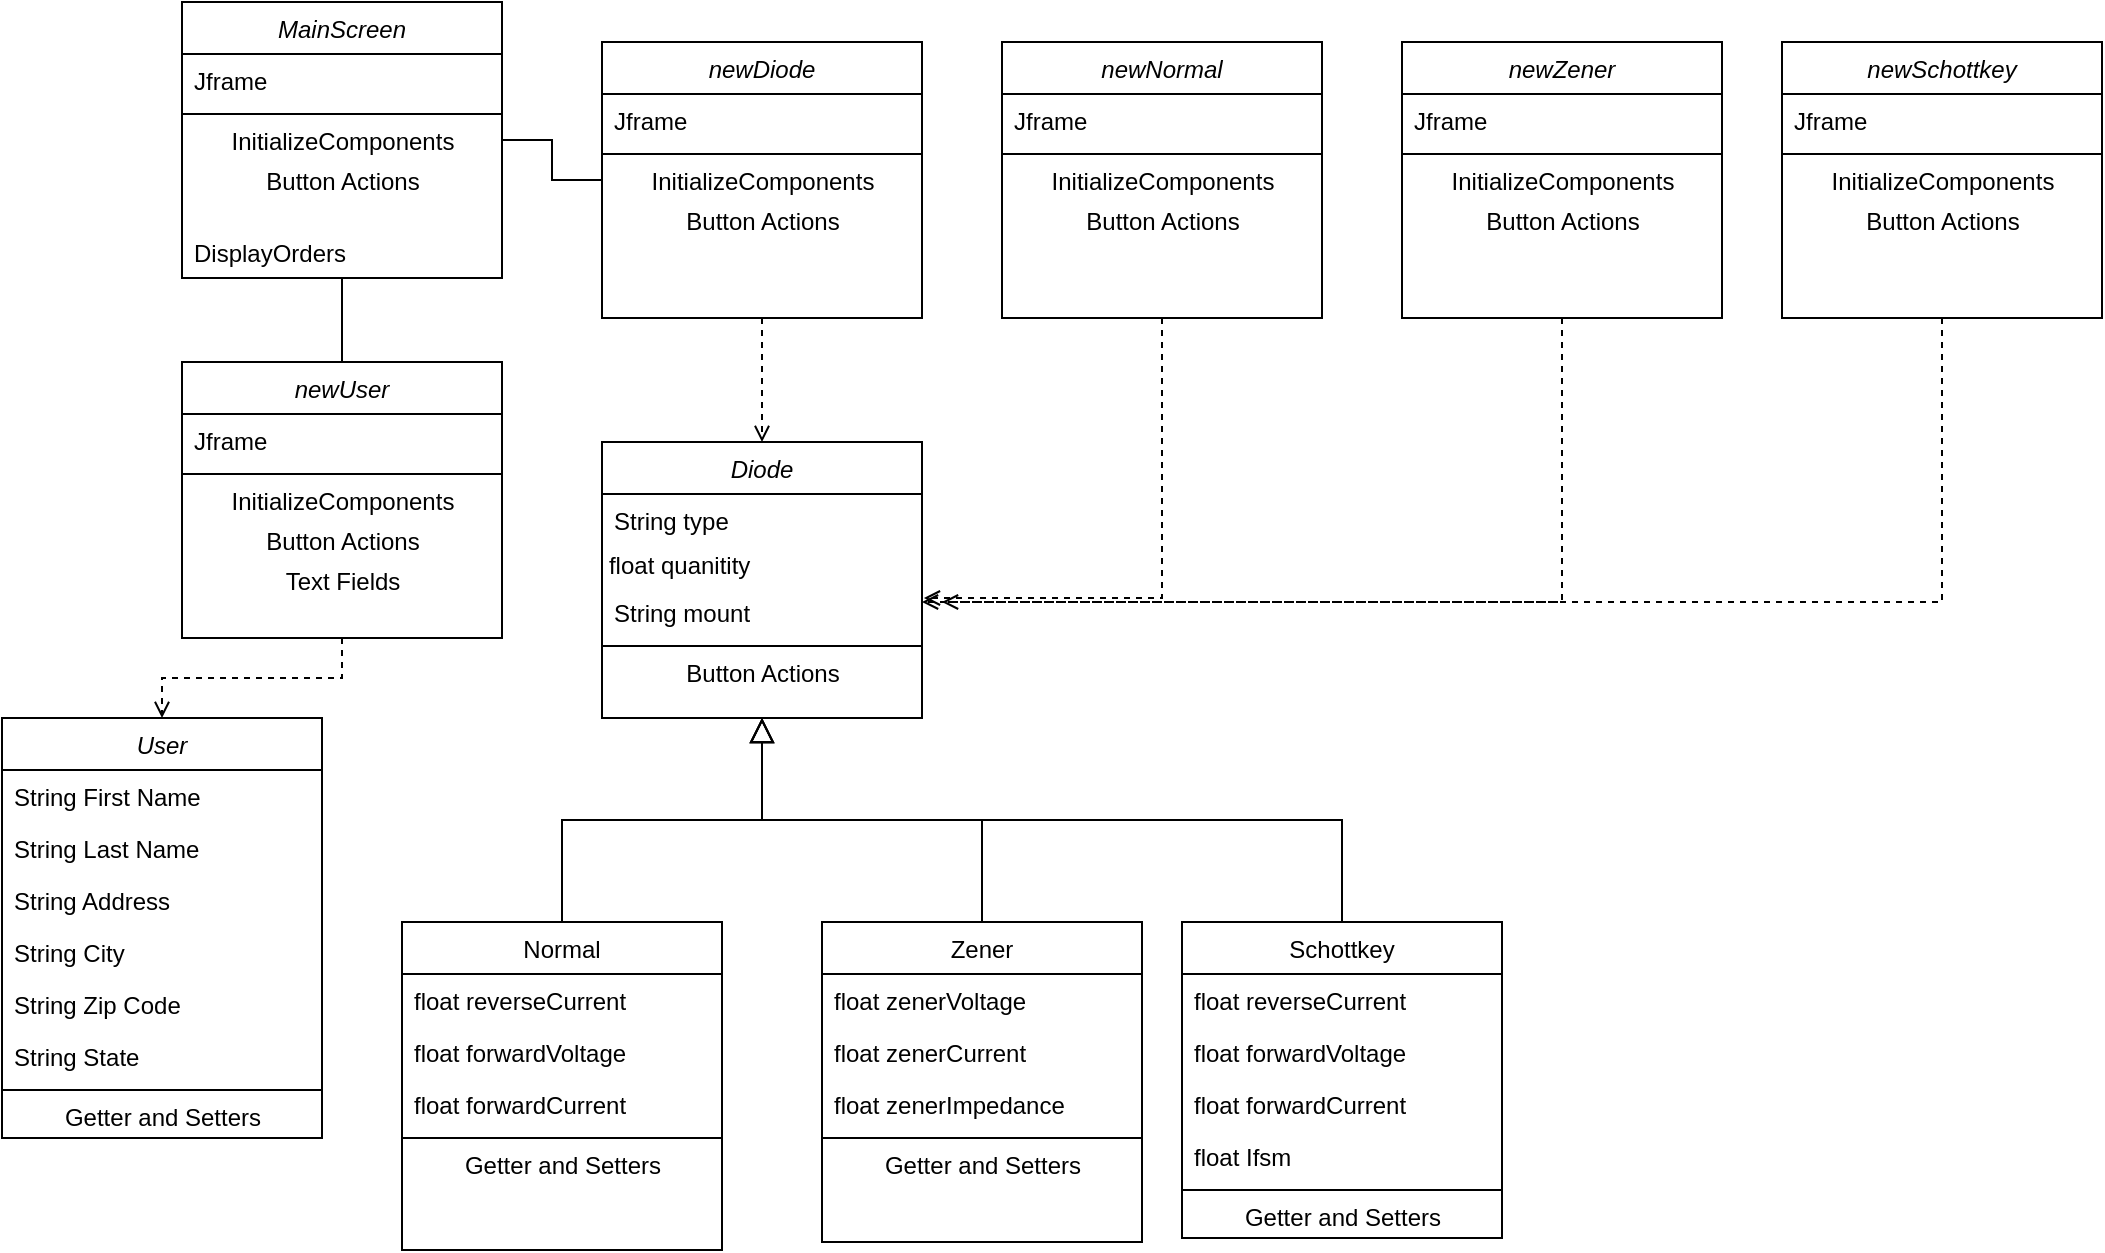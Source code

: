 <mxfile version="12.8.5" type="device"><diagram id="C5RBs43oDa-KdzZeNtuy" name="Page-1"><mxGraphModel dx="2249" dy="1932" grid="1" gridSize="10" guides="1" tooltips="1" connect="1" arrows="1" fold="1" page="1" pageScale="1" pageWidth="827" pageHeight="1169" math="0" shadow="0"><root><mxCell id="WIyWlLk6GJQsqaUBKTNV-0"/><mxCell id="WIyWlLk6GJQsqaUBKTNV-1" parent="WIyWlLk6GJQsqaUBKTNV-0"/><mxCell id="zkfFHV4jXpPFQw0GAbJ--0" value="Diode" style="swimlane;fontStyle=2;align=center;verticalAlign=top;childLayout=stackLayout;horizontal=1;startSize=26;horizontalStack=0;resizeParent=1;resizeLast=0;collapsible=1;marginBottom=0;rounded=0;shadow=0;strokeWidth=1;" parent="WIyWlLk6GJQsqaUBKTNV-1" vertex="1"><mxGeometry x="220" y="120" width="160" height="138" as="geometry"><mxRectangle x="230" y="140" width="160" height="26" as="alternateBounds"/></mxGeometry></mxCell><mxCell id="zkfFHV4jXpPFQw0GAbJ--1" value="String type&#xA;" style="text;align=left;verticalAlign=top;spacingLeft=4;spacingRight=4;overflow=hidden;rotatable=0;points=[[0,0.5],[1,0.5]];portConstraint=eastwest;" parent="zkfFHV4jXpPFQw0GAbJ--0" vertex="1"><mxGeometry y="26" width="160" height="26" as="geometry"/></mxCell><mxCell id="EDh7zrIKO2FAsVI22zIQ-14" value="float quanitity &amp;nbsp; &amp;nbsp;&amp;nbsp;&amp;nbsp;&amp;nbsp;&amp;nbsp;&amp;nbsp;&amp;nbsp;&amp;nbsp;&amp;nbsp;&amp;nbsp;&amp;nbsp;&amp;nbsp;&amp;nbsp;&amp;nbsp;&amp;nbsp;&amp;nbsp;&amp;nbsp;&amp;nbsp;&amp;nbsp;&amp;nbsp;&amp;nbsp;&amp;nbsp; " style="text;html=1;align=center;verticalAlign=middle;resizable=0;points=[];autosize=1;" parent="zkfFHV4jXpPFQw0GAbJ--0" vertex="1"><mxGeometry y="52" width="160" height="20" as="geometry"/></mxCell><mxCell id="EDh7zrIKO2FAsVI22zIQ-19" value="String mount&#xA;" style="text;align=left;verticalAlign=top;spacingLeft=4;spacingRight=4;overflow=hidden;rotatable=0;points=[[0,0.5],[1,0.5]];portConstraint=eastwest;" parent="zkfFHV4jXpPFQw0GAbJ--0" vertex="1"><mxGeometry y="72" width="160" height="26" as="geometry"/></mxCell><mxCell id="zkfFHV4jXpPFQw0GAbJ--4" value="" style="line;html=1;strokeWidth=1;align=left;verticalAlign=middle;spacingTop=-1;spacingLeft=3;spacingRight=3;rotatable=0;labelPosition=right;points=[];portConstraint=eastwest;" parent="zkfFHV4jXpPFQw0GAbJ--0" vertex="1"><mxGeometry y="98" width="160" height="8" as="geometry"/></mxCell><mxCell id="w-10SyA_5PUSXdS-D_2D-15" value="Button Actions" style="text;html=1;align=center;verticalAlign=middle;resizable=0;points=[];autosize=1;" vertex="1" parent="zkfFHV4jXpPFQw0GAbJ--0"><mxGeometry y="106" width="160" height="20" as="geometry"/></mxCell><mxCell id="zkfFHV4jXpPFQw0GAbJ--6" value="Normal" style="swimlane;fontStyle=0;align=center;verticalAlign=top;childLayout=stackLayout;horizontal=1;startSize=26;horizontalStack=0;resizeParent=1;resizeLast=0;collapsible=1;marginBottom=0;rounded=0;shadow=0;strokeWidth=1;" parent="WIyWlLk6GJQsqaUBKTNV-1" vertex="1"><mxGeometry x="120" y="360" width="160" height="164" as="geometry"><mxRectangle x="130" y="380" width="160" height="26" as="alternateBounds"/></mxGeometry></mxCell><mxCell id="zkfFHV4jXpPFQw0GAbJ--7" value="float reverseCurrent" style="text;align=left;verticalAlign=top;spacingLeft=4;spacingRight=4;overflow=hidden;rotatable=0;points=[[0,0.5],[1,0.5]];portConstraint=eastwest;" parent="zkfFHV4jXpPFQw0GAbJ--6" vertex="1"><mxGeometry y="26" width="160" height="26" as="geometry"/></mxCell><mxCell id="zkfFHV4jXpPFQw0GAbJ--8" value="float forwardVoltage" style="text;align=left;verticalAlign=top;spacingLeft=4;spacingRight=4;overflow=hidden;rotatable=0;points=[[0,0.5],[1,0.5]];portConstraint=eastwest;rounded=0;shadow=0;html=0;" parent="zkfFHV4jXpPFQw0GAbJ--6" vertex="1"><mxGeometry y="52" width="160" height="26" as="geometry"/></mxCell><mxCell id="zkfFHV4jXpPFQw0GAbJ--10" value="float forwardCurrent" style="text;align=left;verticalAlign=top;spacingLeft=4;spacingRight=4;overflow=hidden;rotatable=0;points=[[0,0.5],[1,0.5]];portConstraint=eastwest;fontStyle=0" parent="zkfFHV4jXpPFQw0GAbJ--6" vertex="1"><mxGeometry y="78" width="160" height="26" as="geometry"/></mxCell><mxCell id="zkfFHV4jXpPFQw0GAbJ--9" value="" style="line;html=1;strokeWidth=1;align=left;verticalAlign=middle;spacingTop=-1;spacingLeft=3;spacingRight=3;rotatable=0;labelPosition=right;points=[];portConstraint=eastwest;" parent="zkfFHV4jXpPFQw0GAbJ--6" vertex="1"><mxGeometry y="104" width="160" height="8" as="geometry"/></mxCell><mxCell id="w-10SyA_5PUSXdS-D_2D-17" value="Getter and Setters" style="text;html=1;align=center;verticalAlign=middle;resizable=0;points=[];autosize=1;" vertex="1" parent="zkfFHV4jXpPFQw0GAbJ--6"><mxGeometry y="112" width="160" height="20" as="geometry"/></mxCell><mxCell id="zkfFHV4jXpPFQw0GAbJ--12" value="" style="endArrow=block;endSize=10;endFill=0;shadow=0;strokeWidth=1;rounded=0;edgeStyle=elbowEdgeStyle;elbow=vertical;" parent="WIyWlLk6GJQsqaUBKTNV-1" source="zkfFHV4jXpPFQw0GAbJ--6" target="zkfFHV4jXpPFQw0GAbJ--0" edge="1"><mxGeometry width="160" relative="1" as="geometry"><mxPoint x="200" y="203" as="sourcePoint"/><mxPoint x="200" y="203" as="targetPoint"/></mxGeometry></mxCell><mxCell id="zkfFHV4jXpPFQw0GAbJ--13" value="Zener" style="swimlane;fontStyle=0;align=center;verticalAlign=top;childLayout=stackLayout;horizontal=1;startSize=26;horizontalStack=0;resizeParent=1;resizeLast=0;collapsible=1;marginBottom=0;rounded=0;shadow=0;strokeWidth=1;" parent="WIyWlLk6GJQsqaUBKTNV-1" vertex="1"><mxGeometry x="330" y="360" width="160" height="160" as="geometry"><mxRectangle x="340" y="380" width="170" height="26" as="alternateBounds"/></mxGeometry></mxCell><mxCell id="zkfFHV4jXpPFQw0GAbJ--14" value="float zenerVoltage" style="text;align=left;verticalAlign=top;spacingLeft=4;spacingRight=4;overflow=hidden;rotatable=0;points=[[0,0.5],[1,0.5]];portConstraint=eastwest;" parent="zkfFHV4jXpPFQw0GAbJ--13" vertex="1"><mxGeometry y="26" width="160" height="26" as="geometry"/></mxCell><mxCell id="EDh7zrIKO2FAsVI22zIQ-20" value="float zenerCurrent" style="text;align=left;verticalAlign=top;spacingLeft=4;spacingRight=4;overflow=hidden;rotatable=0;points=[[0,0.5],[1,0.5]];portConstraint=eastwest;" parent="zkfFHV4jXpPFQw0GAbJ--13" vertex="1"><mxGeometry y="52" width="160" height="26" as="geometry"/></mxCell><mxCell id="EDh7zrIKO2FAsVI22zIQ-21" value="float zenerImpedance" style="text;align=left;verticalAlign=top;spacingLeft=4;spacingRight=4;overflow=hidden;rotatable=0;points=[[0,0.5],[1,0.5]];portConstraint=eastwest;" parent="zkfFHV4jXpPFQw0GAbJ--13" vertex="1"><mxGeometry y="78" width="160" height="26" as="geometry"/></mxCell><mxCell id="zkfFHV4jXpPFQw0GAbJ--15" value="" style="line;html=1;strokeWidth=1;align=left;verticalAlign=middle;spacingTop=-1;spacingLeft=3;spacingRight=3;rotatable=0;labelPosition=right;points=[];portConstraint=eastwest;" parent="zkfFHV4jXpPFQw0GAbJ--13" vertex="1"><mxGeometry y="104" width="160" height="8" as="geometry"/></mxCell><mxCell id="w-10SyA_5PUSXdS-D_2D-18" value="Getter and Setters" style="text;html=1;align=center;verticalAlign=middle;resizable=0;points=[];autosize=1;" vertex="1" parent="zkfFHV4jXpPFQw0GAbJ--13"><mxGeometry y="112" width="160" height="20" as="geometry"/></mxCell><mxCell id="zkfFHV4jXpPFQw0GAbJ--16" value="" style="endArrow=block;endSize=10;endFill=0;shadow=0;strokeWidth=1;rounded=0;edgeStyle=elbowEdgeStyle;elbow=vertical;" parent="WIyWlLk6GJQsqaUBKTNV-1" source="zkfFHV4jXpPFQw0GAbJ--13" target="zkfFHV4jXpPFQw0GAbJ--0" edge="1"><mxGeometry width="160" relative="1" as="geometry"><mxPoint x="210" y="373" as="sourcePoint"/><mxPoint x="310" y="271" as="targetPoint"/><Array as="points"><mxPoint x="300" y="309"/></Array></mxGeometry></mxCell><mxCell id="EDh7zrIKO2FAsVI22zIQ-16" style="edgeStyle=orthogonalEdgeStyle;rounded=0;orthogonalLoop=1;jettySize=auto;html=1;exitX=0.5;exitY=1;exitDx=0;exitDy=0;entryX=0.5;entryY=0;entryDx=0;entryDy=0;dashed=1;endArrow=open;endFill=0;" parent="WIyWlLk6GJQsqaUBKTNV-1" source="EDh7zrIKO2FAsVI22zIQ-3" target="zkfFHV4jXpPFQw0GAbJ--0" edge="1"><mxGeometry relative="1" as="geometry"/></mxCell><mxCell id="EDh7zrIKO2FAsVI22zIQ-3" value="newDiode" style="swimlane;fontStyle=2;align=center;verticalAlign=top;childLayout=stackLayout;horizontal=1;startSize=26;horizontalStack=0;resizeParent=1;resizeLast=0;collapsible=1;marginBottom=0;rounded=0;shadow=0;strokeWidth=1;" parent="WIyWlLk6GJQsqaUBKTNV-1" vertex="1"><mxGeometry x="220" y="-80" width="160" height="138" as="geometry"><mxRectangle x="230" y="140" width="160" height="26" as="alternateBounds"/></mxGeometry></mxCell><mxCell id="EDh7zrIKO2FAsVI22zIQ-4" value="Jframe" style="text;align=left;verticalAlign=top;spacingLeft=4;spacingRight=4;overflow=hidden;rotatable=0;points=[[0,0.5],[1,0.5]];portConstraint=eastwest;" parent="EDh7zrIKO2FAsVI22zIQ-3" vertex="1"><mxGeometry y="26" width="160" height="26" as="geometry"/></mxCell><mxCell id="EDh7zrIKO2FAsVI22zIQ-5" value="" style="line;html=1;strokeWidth=1;align=left;verticalAlign=middle;spacingTop=-1;spacingLeft=3;spacingRight=3;rotatable=0;labelPosition=right;points=[];portConstraint=eastwest;" parent="EDh7zrIKO2FAsVI22zIQ-3" vertex="1"><mxGeometry y="52" width="160" height="8" as="geometry"/></mxCell><mxCell id="EDh7zrIKO2FAsVI22zIQ-6" value="InitializeComponents" style="text;html=1;align=center;verticalAlign=middle;resizable=0;points=[];autosize=1;" parent="EDh7zrIKO2FAsVI22zIQ-3" vertex="1"><mxGeometry y="60" width="160" height="20" as="geometry"/></mxCell><mxCell id="EDh7zrIKO2FAsVI22zIQ-7" value="Button Actions" style="text;html=1;align=center;verticalAlign=middle;resizable=0;points=[];autosize=1;" parent="EDh7zrIKO2FAsVI22zIQ-3" vertex="1"><mxGeometry y="80" width="160" height="20" as="geometry"/></mxCell><mxCell id="EDh7zrIKO2FAsVI22zIQ-9" value="Schottkey" style="swimlane;fontStyle=0;align=center;verticalAlign=top;childLayout=stackLayout;horizontal=1;startSize=26;horizontalStack=0;resizeParent=1;resizeLast=0;collapsible=1;marginBottom=0;rounded=0;shadow=0;strokeWidth=1;" parent="WIyWlLk6GJQsqaUBKTNV-1" vertex="1"><mxGeometry x="510" y="360" width="160" height="158" as="geometry"><mxRectangle x="340" y="380" width="170" height="26" as="alternateBounds"/></mxGeometry></mxCell><mxCell id="EDh7zrIKO2FAsVI22zIQ-10" value="float reverseCurrent" style="text;align=left;verticalAlign=top;spacingLeft=4;spacingRight=4;overflow=hidden;rotatable=0;points=[[0,0.5],[1,0.5]];portConstraint=eastwest;" parent="EDh7zrIKO2FAsVI22zIQ-9" vertex="1"><mxGeometry y="26" width="160" height="26" as="geometry"/></mxCell><mxCell id="EDh7zrIKO2FAsVI22zIQ-22" value="float forwardVoltage" style="text;align=left;verticalAlign=top;spacingLeft=4;spacingRight=4;overflow=hidden;rotatable=0;points=[[0,0.5],[1,0.5]];portConstraint=eastwest;rounded=0;shadow=0;html=0;" parent="EDh7zrIKO2FAsVI22zIQ-9" vertex="1"><mxGeometry y="52" width="160" height="26" as="geometry"/></mxCell><mxCell id="EDh7zrIKO2FAsVI22zIQ-23" value="float forwardCurrent" style="text;align=left;verticalAlign=top;spacingLeft=4;spacingRight=4;overflow=hidden;rotatable=0;points=[[0,0.5],[1,0.5]];portConstraint=eastwest;fontStyle=0" parent="EDh7zrIKO2FAsVI22zIQ-9" vertex="1"><mxGeometry y="78" width="160" height="26" as="geometry"/></mxCell><mxCell id="EDh7zrIKO2FAsVI22zIQ-24" value="float Ifsm " style="text;align=left;verticalAlign=top;spacingLeft=4;spacingRight=4;overflow=hidden;rotatable=0;points=[[0,0.5],[1,0.5]];portConstraint=eastwest;" parent="EDh7zrIKO2FAsVI22zIQ-9" vertex="1"><mxGeometry y="104" width="160" height="26" as="geometry"/></mxCell><mxCell id="EDh7zrIKO2FAsVI22zIQ-11" value="" style="line;html=1;strokeWidth=1;align=left;verticalAlign=middle;spacingTop=-1;spacingLeft=3;spacingRight=3;rotatable=0;labelPosition=right;points=[];portConstraint=eastwest;" parent="EDh7zrIKO2FAsVI22zIQ-9" vertex="1"><mxGeometry y="130" width="160" height="8" as="geometry"/></mxCell><mxCell id="w-10SyA_5PUSXdS-D_2D-19" value="Getter and Setters" style="text;html=1;align=center;verticalAlign=middle;resizable=0;points=[];autosize=1;" vertex="1" parent="EDh7zrIKO2FAsVI22zIQ-9"><mxGeometry y="138" width="160" height="20" as="geometry"/></mxCell><mxCell id="EDh7zrIKO2FAsVI22zIQ-13" value="" style="endArrow=block;endSize=10;endFill=0;shadow=0;strokeWidth=1;rounded=0;edgeStyle=elbowEdgeStyle;elbow=vertical;" parent="WIyWlLk6GJQsqaUBKTNV-1" edge="1"><mxGeometry width="160" relative="1" as="geometry"><mxPoint x="590" y="360" as="sourcePoint"/><mxPoint x="300" y="258" as="targetPoint"/><Array as="points"><mxPoint x="480" y="309"/></Array></mxGeometry></mxCell><mxCell id="EDh7zrIKO2FAsVI22zIQ-31" style="edgeStyle=orthogonalEdgeStyle;rounded=0;orthogonalLoop=1;jettySize=auto;html=1;entryX=0;entryY=0.45;entryDx=0;entryDy=0;entryPerimeter=0;endArrow=none;endFill=0;" parent="WIyWlLk6GJQsqaUBKTNV-1" source="EDh7zrIKO2FAsVI22zIQ-25" target="EDh7zrIKO2FAsVI22zIQ-6" edge="1"><mxGeometry relative="1" as="geometry"/></mxCell><mxCell id="EDh7zrIKO2FAsVI22zIQ-32" value="DisplayOrders" style="text;align=left;verticalAlign=top;spacingLeft=4;spacingRight=4;overflow=hidden;rotatable=0;points=[[0,0.5],[1,0.5]];portConstraint=eastwest;" parent="WIyWlLk6GJQsqaUBKTNV-1" vertex="1"><mxGeometry x="10" y="12" width="160" height="26" as="geometry"/></mxCell><mxCell id="EDh7zrIKO2FAsVI22zIQ-48" style="edgeStyle=orthogonalEdgeStyle;rounded=0;orthogonalLoop=1;jettySize=auto;html=1;entryX=1.006;entryY=0.231;entryDx=0;entryDy=0;entryPerimeter=0;endArrow=open;endFill=0;dashed=1;" parent="WIyWlLk6GJQsqaUBKTNV-1" source="EDh7zrIKO2FAsVI22zIQ-33" target="EDh7zrIKO2FAsVI22zIQ-19" edge="1"><mxGeometry relative="1" as="geometry"/></mxCell><mxCell id="EDh7zrIKO2FAsVI22zIQ-33" value="newNormal" style="swimlane;fontStyle=2;align=center;verticalAlign=top;childLayout=stackLayout;horizontal=1;startSize=26;horizontalStack=0;resizeParent=1;resizeLast=0;collapsible=1;marginBottom=0;rounded=0;shadow=0;strokeWidth=1;" parent="WIyWlLk6GJQsqaUBKTNV-1" vertex="1"><mxGeometry x="420" y="-80" width="160" height="138" as="geometry"><mxRectangle x="230" y="140" width="160" height="26" as="alternateBounds"/></mxGeometry></mxCell><mxCell id="EDh7zrIKO2FAsVI22zIQ-34" value="Jframe" style="text;align=left;verticalAlign=top;spacingLeft=4;spacingRight=4;overflow=hidden;rotatable=0;points=[[0,0.5],[1,0.5]];portConstraint=eastwest;" parent="EDh7zrIKO2FAsVI22zIQ-33" vertex="1"><mxGeometry y="26" width="160" height="26" as="geometry"/></mxCell><mxCell id="EDh7zrIKO2FAsVI22zIQ-35" value="" style="line;html=1;strokeWidth=1;align=left;verticalAlign=middle;spacingTop=-1;spacingLeft=3;spacingRight=3;rotatable=0;labelPosition=right;points=[];portConstraint=eastwest;" parent="EDh7zrIKO2FAsVI22zIQ-33" vertex="1"><mxGeometry y="52" width="160" height="8" as="geometry"/></mxCell><mxCell id="EDh7zrIKO2FAsVI22zIQ-36" value="InitializeComponents" style="text;html=1;align=center;verticalAlign=middle;resizable=0;points=[];autosize=1;" parent="EDh7zrIKO2FAsVI22zIQ-33" vertex="1"><mxGeometry y="60" width="160" height="20" as="geometry"/></mxCell><mxCell id="EDh7zrIKO2FAsVI22zIQ-37" value="Button Actions" style="text;html=1;align=center;verticalAlign=middle;resizable=0;points=[];autosize=1;" parent="EDh7zrIKO2FAsVI22zIQ-33" vertex="1"><mxGeometry y="80" width="160" height="20" as="geometry"/></mxCell><mxCell id="EDh7zrIKO2FAsVI22zIQ-50" style="edgeStyle=orthogonalEdgeStyle;rounded=0;orthogonalLoop=1;jettySize=auto;html=1;dashed=1;endArrow=open;endFill=0;" parent="WIyWlLk6GJQsqaUBKTNV-1" source="EDh7zrIKO2FAsVI22zIQ-38" edge="1"><mxGeometry relative="1" as="geometry"><mxPoint x="380" y="200" as="targetPoint"/><Array as="points"><mxPoint x="700" y="200"/></Array></mxGeometry></mxCell><mxCell id="EDh7zrIKO2FAsVI22zIQ-38" value="newZener" style="swimlane;fontStyle=2;align=center;verticalAlign=top;childLayout=stackLayout;horizontal=1;startSize=26;horizontalStack=0;resizeParent=1;resizeLast=0;collapsible=1;marginBottom=0;rounded=0;shadow=0;strokeWidth=1;" parent="WIyWlLk6GJQsqaUBKTNV-1" vertex="1"><mxGeometry x="620" y="-80" width="160" height="138" as="geometry"><mxRectangle x="230" y="140" width="160" height="26" as="alternateBounds"/></mxGeometry></mxCell><mxCell id="EDh7zrIKO2FAsVI22zIQ-39" value="Jframe" style="text;align=left;verticalAlign=top;spacingLeft=4;spacingRight=4;overflow=hidden;rotatable=0;points=[[0,0.5],[1,0.5]];portConstraint=eastwest;" parent="EDh7zrIKO2FAsVI22zIQ-38" vertex="1"><mxGeometry y="26" width="160" height="26" as="geometry"/></mxCell><mxCell id="EDh7zrIKO2FAsVI22zIQ-40" value="" style="line;html=1;strokeWidth=1;align=left;verticalAlign=middle;spacingTop=-1;spacingLeft=3;spacingRight=3;rotatable=0;labelPosition=right;points=[];portConstraint=eastwest;" parent="EDh7zrIKO2FAsVI22zIQ-38" vertex="1"><mxGeometry y="52" width="160" height="8" as="geometry"/></mxCell><mxCell id="EDh7zrIKO2FAsVI22zIQ-41" value="InitializeComponents" style="text;html=1;align=center;verticalAlign=middle;resizable=0;points=[];autosize=1;" parent="EDh7zrIKO2FAsVI22zIQ-38" vertex="1"><mxGeometry y="60" width="160" height="20" as="geometry"/></mxCell><mxCell id="EDh7zrIKO2FAsVI22zIQ-42" value="Button Actions" style="text;html=1;align=center;verticalAlign=middle;resizable=0;points=[];autosize=1;" parent="EDh7zrIKO2FAsVI22zIQ-38" vertex="1"><mxGeometry y="80" width="160" height="20" as="geometry"/></mxCell><mxCell id="EDh7zrIKO2FAsVI22zIQ-51" style="edgeStyle=orthogonalEdgeStyle;rounded=0;orthogonalLoop=1;jettySize=auto;html=1;exitX=0.5;exitY=1;exitDx=0;exitDy=0;dashed=1;endArrow=open;endFill=0;" parent="WIyWlLk6GJQsqaUBKTNV-1" source="EDh7zrIKO2FAsVI22zIQ-43" edge="1"><mxGeometry relative="1" as="geometry"><mxPoint x="390" y="200" as="targetPoint"/><Array as="points"><mxPoint x="890" y="200"/></Array></mxGeometry></mxCell><mxCell id="EDh7zrIKO2FAsVI22zIQ-43" value="newSchottkey" style="swimlane;fontStyle=2;align=center;verticalAlign=top;childLayout=stackLayout;horizontal=1;startSize=26;horizontalStack=0;resizeParent=1;resizeLast=0;collapsible=1;marginBottom=0;rounded=0;shadow=0;strokeWidth=1;" parent="WIyWlLk6GJQsqaUBKTNV-1" vertex="1"><mxGeometry x="810" y="-80" width="160" height="138" as="geometry"><mxRectangle x="230" y="140" width="160" height="26" as="alternateBounds"/></mxGeometry></mxCell><mxCell id="EDh7zrIKO2FAsVI22zIQ-44" value="Jframe" style="text;align=left;verticalAlign=top;spacingLeft=4;spacingRight=4;overflow=hidden;rotatable=0;points=[[0,0.5],[1,0.5]];portConstraint=eastwest;" parent="EDh7zrIKO2FAsVI22zIQ-43" vertex="1"><mxGeometry y="26" width="160" height="26" as="geometry"/></mxCell><mxCell id="EDh7zrIKO2FAsVI22zIQ-45" value="" style="line;html=1;strokeWidth=1;align=left;verticalAlign=middle;spacingTop=-1;spacingLeft=3;spacingRight=3;rotatable=0;labelPosition=right;points=[];portConstraint=eastwest;" parent="EDh7zrIKO2FAsVI22zIQ-43" vertex="1"><mxGeometry y="52" width="160" height="8" as="geometry"/></mxCell><mxCell id="EDh7zrIKO2FAsVI22zIQ-46" value="InitializeComponents" style="text;html=1;align=center;verticalAlign=middle;resizable=0;points=[];autosize=1;" parent="EDh7zrIKO2FAsVI22zIQ-43" vertex="1"><mxGeometry y="60" width="160" height="20" as="geometry"/></mxCell><mxCell id="EDh7zrIKO2FAsVI22zIQ-47" value="Button Actions" style="text;html=1;align=center;verticalAlign=middle;resizable=0;points=[];autosize=1;" parent="EDh7zrIKO2FAsVI22zIQ-43" vertex="1"><mxGeometry y="80" width="160" height="20" as="geometry"/></mxCell><mxCell id="w-10SyA_5PUSXdS-D_2D-7" style="edgeStyle=orthogonalEdgeStyle;rounded=0;orthogonalLoop=1;jettySize=auto;html=1;entryX=0.5;entryY=0;entryDx=0;entryDy=0;endArrow=none;endFill=0;" edge="1" parent="WIyWlLk6GJQsqaUBKTNV-1" source="EDh7zrIKO2FAsVI22zIQ-25" target="w-10SyA_5PUSXdS-D_2D-0"><mxGeometry relative="1" as="geometry"/></mxCell><mxCell id="EDh7zrIKO2FAsVI22zIQ-25" value="MainScreen" style="swimlane;fontStyle=2;align=center;verticalAlign=top;childLayout=stackLayout;horizontal=1;startSize=26;horizontalStack=0;resizeParent=1;resizeLast=0;collapsible=1;marginBottom=0;rounded=0;shadow=0;strokeWidth=1;" parent="WIyWlLk6GJQsqaUBKTNV-1" vertex="1"><mxGeometry x="10" y="-100" width="160" height="138" as="geometry"><mxRectangle x="230" y="140" width="160" height="26" as="alternateBounds"/></mxGeometry></mxCell><mxCell id="EDh7zrIKO2FAsVI22zIQ-26" value="Jframe" style="text;align=left;verticalAlign=top;spacingLeft=4;spacingRight=4;overflow=hidden;rotatable=0;points=[[0,0.5],[1,0.5]];portConstraint=eastwest;" parent="EDh7zrIKO2FAsVI22zIQ-25" vertex="1"><mxGeometry y="26" width="160" height="26" as="geometry"/></mxCell><mxCell id="EDh7zrIKO2FAsVI22zIQ-27" value="" style="line;html=1;strokeWidth=1;align=left;verticalAlign=middle;spacingTop=-1;spacingLeft=3;spacingRight=3;rotatable=0;labelPosition=right;points=[];portConstraint=eastwest;" parent="EDh7zrIKO2FAsVI22zIQ-25" vertex="1"><mxGeometry y="52" width="160" height="8" as="geometry"/></mxCell><mxCell id="EDh7zrIKO2FAsVI22zIQ-28" value="InitializeComponents" style="text;html=1;align=center;verticalAlign=middle;resizable=0;points=[];autosize=1;" parent="EDh7zrIKO2FAsVI22zIQ-25" vertex="1"><mxGeometry y="60" width="160" height="20" as="geometry"/></mxCell><mxCell id="EDh7zrIKO2FAsVI22zIQ-29" value="Button Actions" style="text;html=1;align=center;verticalAlign=middle;resizable=0;points=[];autosize=1;" parent="EDh7zrIKO2FAsVI22zIQ-25" vertex="1"><mxGeometry y="80" width="160" height="20" as="geometry"/></mxCell><mxCell id="w-10SyA_5PUSXdS-D_2D-16" style="edgeStyle=orthogonalEdgeStyle;rounded=0;orthogonalLoop=1;jettySize=auto;html=1;exitX=0.5;exitY=1;exitDx=0;exitDy=0;endArrow=open;endFill=0;dashed=1;" edge="1" parent="WIyWlLk6GJQsqaUBKTNV-1" source="w-10SyA_5PUSXdS-D_2D-0" target="w-10SyA_5PUSXdS-D_2D-8"><mxGeometry relative="1" as="geometry"/></mxCell><mxCell id="w-10SyA_5PUSXdS-D_2D-0" value="newUser" style="swimlane;fontStyle=2;align=center;verticalAlign=top;childLayout=stackLayout;horizontal=1;startSize=26;horizontalStack=0;resizeParent=1;resizeLast=0;collapsible=1;marginBottom=0;rounded=0;shadow=0;strokeWidth=1;" vertex="1" parent="WIyWlLk6GJQsqaUBKTNV-1"><mxGeometry x="10" y="80" width="160" height="138" as="geometry"><mxRectangle x="230" y="140" width="160" height="26" as="alternateBounds"/></mxGeometry></mxCell><mxCell id="w-10SyA_5PUSXdS-D_2D-1" value="Jframe" style="text;align=left;verticalAlign=top;spacingLeft=4;spacingRight=4;overflow=hidden;rotatable=0;points=[[0,0.5],[1,0.5]];portConstraint=eastwest;" vertex="1" parent="w-10SyA_5PUSXdS-D_2D-0"><mxGeometry y="26" width="160" height="26" as="geometry"/></mxCell><mxCell id="w-10SyA_5PUSXdS-D_2D-2" value="" style="line;html=1;strokeWidth=1;align=left;verticalAlign=middle;spacingTop=-1;spacingLeft=3;spacingRight=3;rotatable=0;labelPosition=right;points=[];portConstraint=eastwest;" vertex="1" parent="w-10SyA_5PUSXdS-D_2D-0"><mxGeometry y="52" width="160" height="8" as="geometry"/></mxCell><mxCell id="w-10SyA_5PUSXdS-D_2D-3" value="InitializeComponents" style="text;html=1;align=center;verticalAlign=middle;resizable=0;points=[];autosize=1;" vertex="1" parent="w-10SyA_5PUSXdS-D_2D-0"><mxGeometry y="60" width="160" height="20" as="geometry"/></mxCell><mxCell id="w-10SyA_5PUSXdS-D_2D-4" value="Button Actions" style="text;html=1;align=center;verticalAlign=middle;resizable=0;points=[];autosize=1;" vertex="1" parent="w-10SyA_5PUSXdS-D_2D-0"><mxGeometry y="80" width="160" height="20" as="geometry"/></mxCell><mxCell id="w-10SyA_5PUSXdS-D_2D-14" value="Text Fields" style="text;html=1;align=center;verticalAlign=middle;resizable=0;points=[];autosize=1;" vertex="1" parent="w-10SyA_5PUSXdS-D_2D-0"><mxGeometry y="100" width="160" height="20" as="geometry"/></mxCell><mxCell id="w-10SyA_5PUSXdS-D_2D-8" value="User" style="swimlane;fontStyle=2;align=center;verticalAlign=top;childLayout=stackLayout;horizontal=1;startSize=26;horizontalStack=0;resizeParent=1;resizeLast=0;collapsible=1;marginBottom=0;rounded=0;shadow=0;strokeWidth=1;" vertex="1" parent="WIyWlLk6GJQsqaUBKTNV-1"><mxGeometry x="-80" y="258" width="160" height="210" as="geometry"><mxRectangle x="230" y="140" width="160" height="26" as="alternateBounds"/></mxGeometry></mxCell><mxCell id="w-10SyA_5PUSXdS-D_2D-9" value="String First Name" style="text;align=left;verticalAlign=top;spacingLeft=4;spacingRight=4;overflow=hidden;rotatable=0;points=[[0,0.5],[1,0.5]];portConstraint=eastwest;" vertex="1" parent="w-10SyA_5PUSXdS-D_2D-8"><mxGeometry y="26" width="160" height="26" as="geometry"/></mxCell><mxCell id="w-10SyA_5PUSXdS-D_2D-21" value="String Last Name" style="text;align=left;verticalAlign=top;spacingLeft=4;spacingRight=4;overflow=hidden;rotatable=0;points=[[0,0.5],[1,0.5]];portConstraint=eastwest;" vertex="1" parent="w-10SyA_5PUSXdS-D_2D-8"><mxGeometry y="52" width="160" height="26" as="geometry"/></mxCell><mxCell id="w-10SyA_5PUSXdS-D_2D-22" value="String Address" style="text;align=left;verticalAlign=top;spacingLeft=4;spacingRight=4;overflow=hidden;rotatable=0;points=[[0,0.5],[1,0.5]];portConstraint=eastwest;" vertex="1" parent="w-10SyA_5PUSXdS-D_2D-8"><mxGeometry y="78" width="160" height="26" as="geometry"/></mxCell><mxCell id="w-10SyA_5PUSXdS-D_2D-23" value="String City" style="text;align=left;verticalAlign=top;spacingLeft=4;spacingRight=4;overflow=hidden;rotatable=0;points=[[0,0.5],[1,0.5]];portConstraint=eastwest;" vertex="1" parent="w-10SyA_5PUSXdS-D_2D-8"><mxGeometry y="104" width="160" height="26" as="geometry"/></mxCell><mxCell id="w-10SyA_5PUSXdS-D_2D-24" value="String Zip Code" style="text;align=left;verticalAlign=top;spacingLeft=4;spacingRight=4;overflow=hidden;rotatable=0;points=[[0,0.5],[1,0.5]];portConstraint=eastwest;" vertex="1" parent="w-10SyA_5PUSXdS-D_2D-8"><mxGeometry y="130" width="160" height="26" as="geometry"/></mxCell><mxCell id="w-10SyA_5PUSXdS-D_2D-25" value="String State" style="text;align=left;verticalAlign=top;spacingLeft=4;spacingRight=4;overflow=hidden;rotatable=0;points=[[0,0.5],[1,0.5]];portConstraint=eastwest;" vertex="1" parent="w-10SyA_5PUSXdS-D_2D-8"><mxGeometry y="156" width="160" height="26" as="geometry"/></mxCell><mxCell id="w-10SyA_5PUSXdS-D_2D-10" value="" style="line;html=1;strokeWidth=1;align=left;verticalAlign=middle;spacingTop=-1;spacingLeft=3;spacingRight=3;rotatable=0;labelPosition=right;points=[];portConstraint=eastwest;" vertex="1" parent="w-10SyA_5PUSXdS-D_2D-8"><mxGeometry y="182" width="160" height="8" as="geometry"/></mxCell><mxCell id="w-10SyA_5PUSXdS-D_2D-20" value="Getter and Setters" style="text;html=1;align=center;verticalAlign=middle;resizable=0;points=[];autosize=1;" vertex="1" parent="w-10SyA_5PUSXdS-D_2D-8"><mxGeometry y="190" width="160" height="20" as="geometry"/></mxCell></root></mxGraphModel></diagram></mxfile>